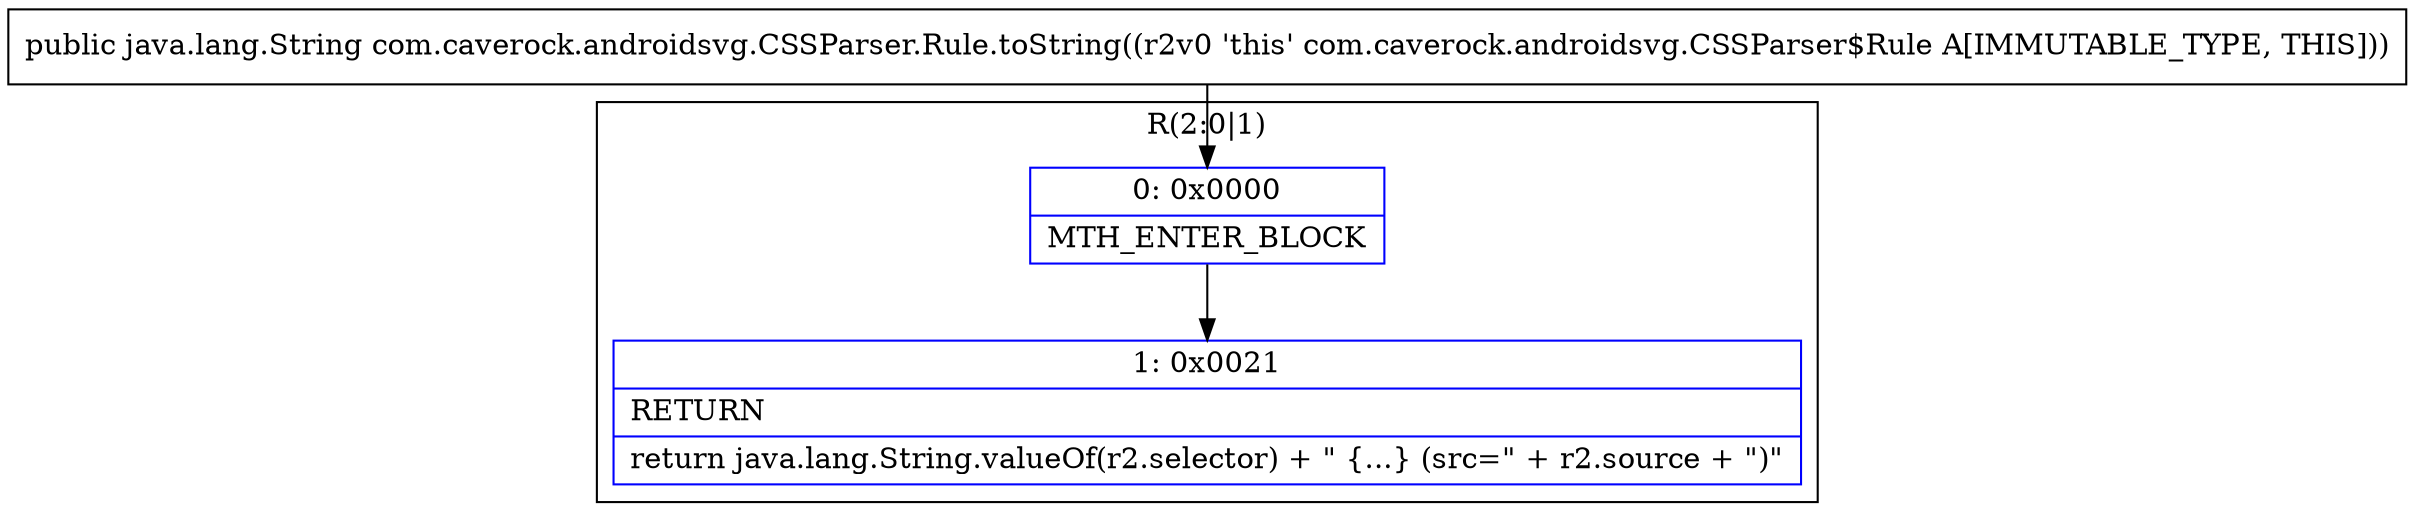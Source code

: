 digraph "CFG forcom.caverock.androidsvg.CSSParser.Rule.toString()Ljava\/lang\/String;" {
subgraph cluster_Region_904707295 {
label = "R(2:0|1)";
node [shape=record,color=blue];
Node_0 [shape=record,label="{0\:\ 0x0000|MTH_ENTER_BLOCK\l}"];
Node_1 [shape=record,label="{1\:\ 0x0021|RETURN\l|return java.lang.String.valueOf(r2.selector) + \" \{...\} (src=\" + r2.source + \")\"\l}"];
}
MethodNode[shape=record,label="{public java.lang.String com.caverock.androidsvg.CSSParser.Rule.toString((r2v0 'this' com.caverock.androidsvg.CSSParser$Rule A[IMMUTABLE_TYPE, THIS])) }"];
MethodNode -> Node_0;
Node_0 -> Node_1;
}

